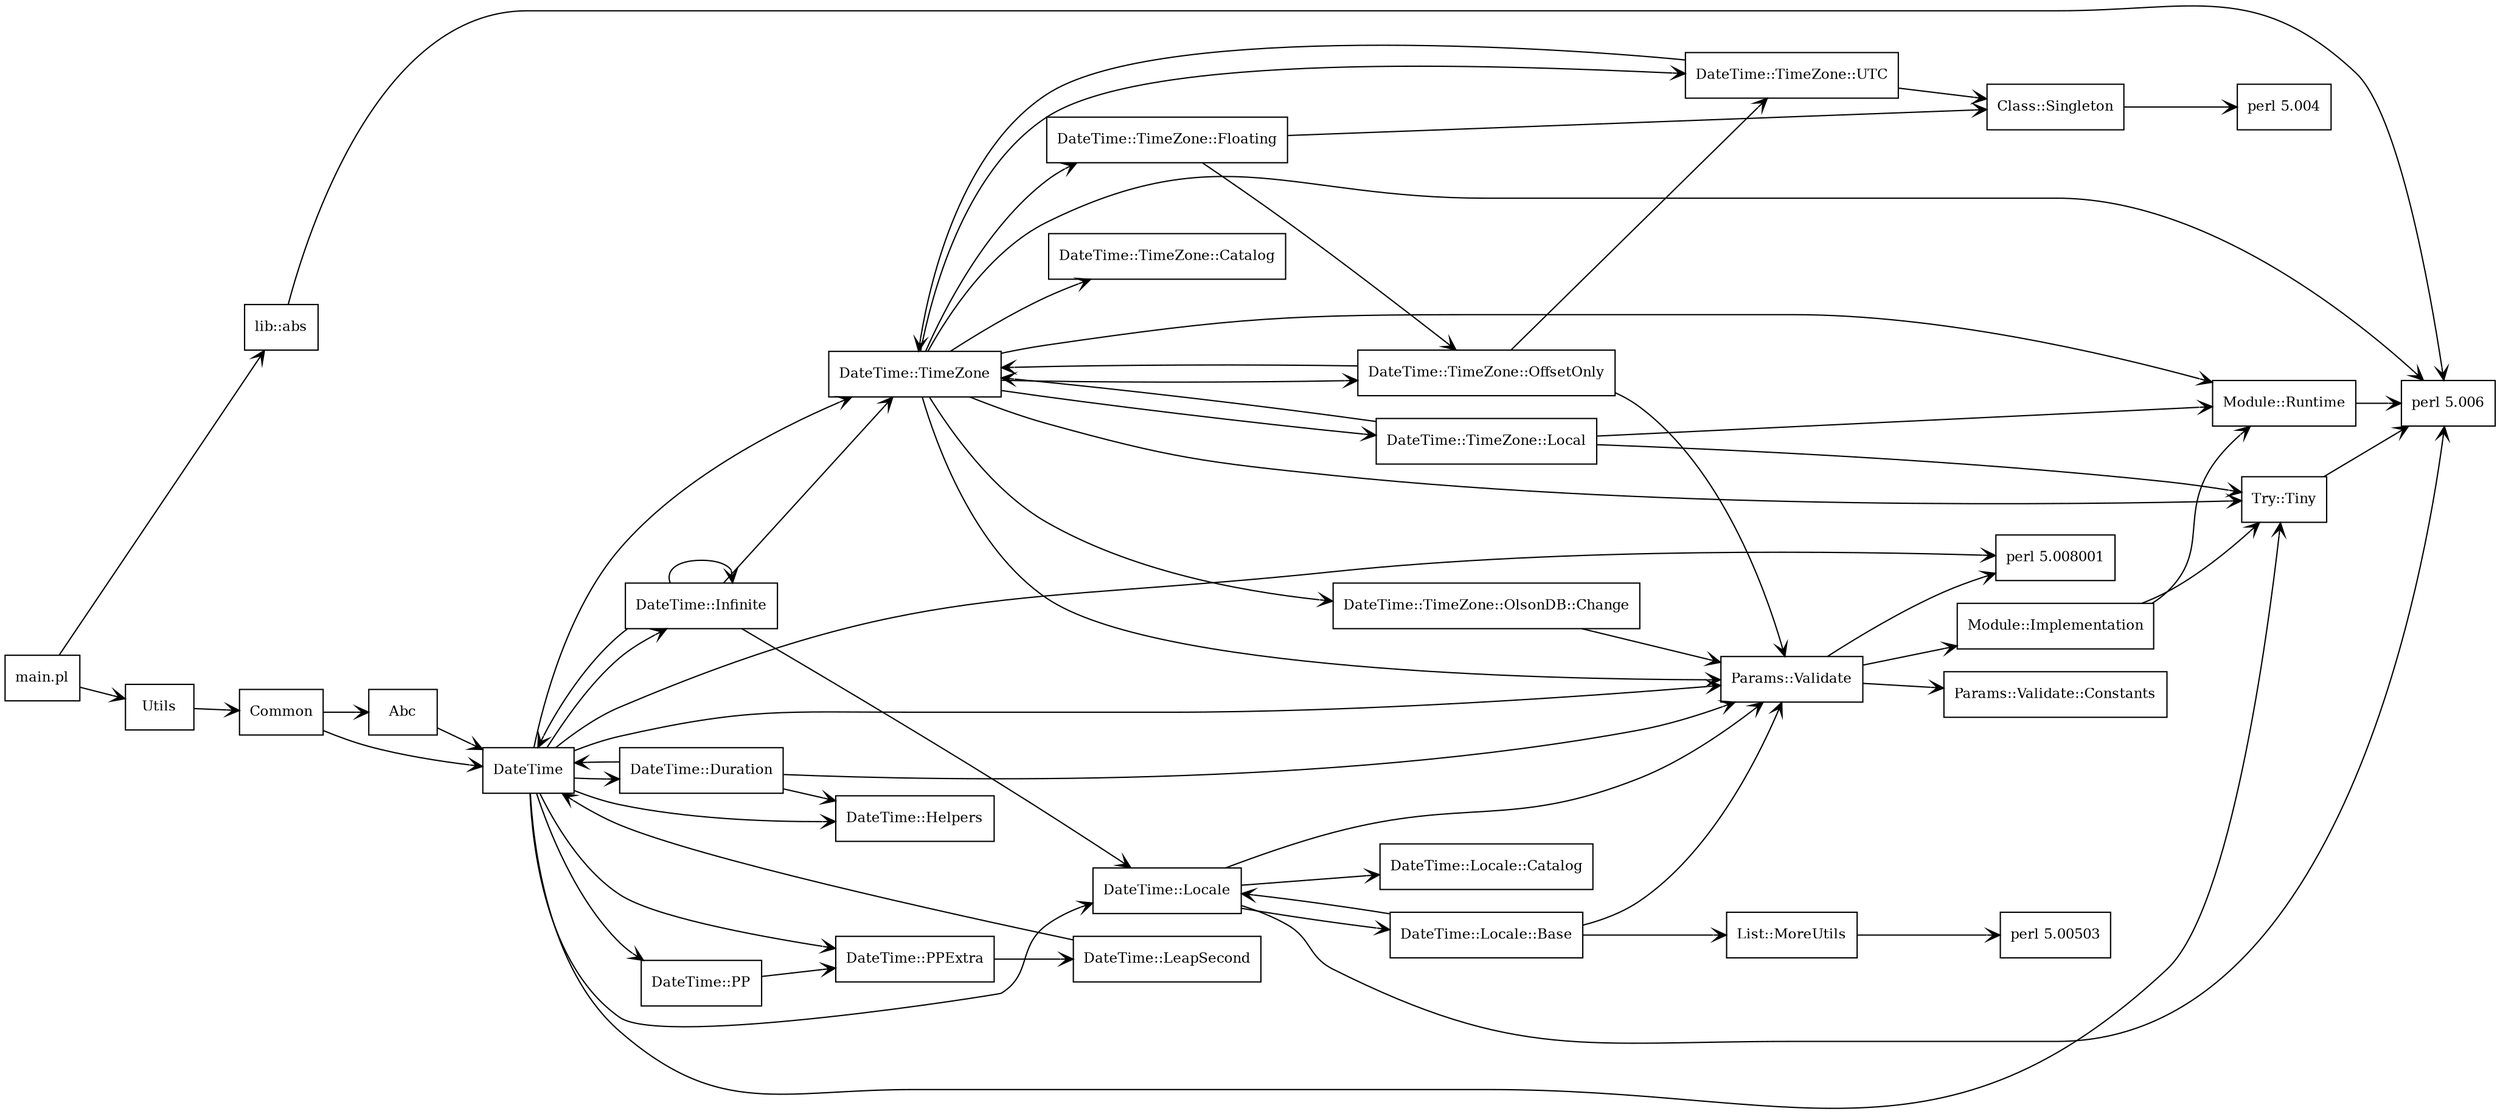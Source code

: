 digraph GRAPH_0 {

  // Generated by Graph::Easy 0.75 at Wed Jun 24 12:15:15 2015

  edge [ arrowhead=open ];
  graph [ rankdir=LR ];
  node [
    fillcolor=white,
    fontsize=11,
    shape=box,
    style=filled ];

  "main.pl" -> Utils [ color="#000000" ]
  "main.pl" -> "lib::abs" [ color="#000000" ]
  "lib::abs" -> "perl 5.006" [ color="#000000" ]
  Utils -> Common [ color="#000000" ]
  Common -> DateTime [ color="#000000" ]
  Common -> Abc [ color="#000000" ]
  Abc -> DateTime [ color="#000000" ]
  DateTime -> "DateTime::Infinite" [ color="#000000" ]
  DateTime -> "perl 5.008001" [ color="#000000" ]
  DateTime -> "Params::Validate" [ color="#000000" ]
  DateTime -> "Try::Tiny" [ color="#000000" ]
  DateTime -> "DateTime::Locale" [ color="#000000" ]
  DateTime -> "DateTime::PP" [ color="#000000" ]
  DateTime -> "DateTime::TimeZone" [ color="#000000" ]
  DateTime -> "DateTime::Duration" [ color="#000000" ]
  DateTime -> "DateTime::Helpers" [ color="#000000" ]
  DateTime -> "DateTime::PPExtra" [ color="#000000" ]
  "DateTime::PPExtra" -> "DateTime::LeapSecond" [ color="#000000" ]
  "DateTime::Duration" -> "Params::Validate" [ color="#000000" ]
  "DateTime::Duration" -> "DateTime::Helpers" [ color="#000000" ]
  "DateTime::Duration" -> DateTime [ color="#000000" ]
  "DateTime::TimeZone" -> "perl 5.006" [ color="#000000" ]
  "DateTime::TimeZone" -> "DateTime::TimeZone::OlsonDB::Change" [ color="#000000" ]
  "DateTime::TimeZone" -> "Module::Runtime" [ color="#000000" ]
  "DateTime::TimeZone" -> "DateTime::TimeZone::Catalog" [ color="#000000" ]
  "DateTime::TimeZone" -> "DateTime::TimeZone::OffsetOnly" [ color="#000000" ]
  "DateTime::TimeZone" -> "DateTime::TimeZone::UTC" [ color="#000000" ]
  "DateTime::TimeZone" -> "DateTime::TimeZone::Floating" [ color="#000000" ]
  "DateTime::TimeZone" -> "DateTime::TimeZone::Local" [ color="#000000" ]
  "DateTime::TimeZone" -> "Params::Validate" [ color="#000000" ]
  "DateTime::TimeZone" -> "Try::Tiny" [ color="#000000" ]
  "DateTime::PP" -> "DateTime::PPExtra" [ color="#000000" ]
  "DateTime::Locale" -> "DateTime::Locale::Base" [ color="#000000" ]
  "DateTime::Locale" -> "perl 5.006" [ color="#000000" ]
  "DateTime::Locale" -> "DateTime::Locale::Catalog" [ color="#000000" ]
  "DateTime::Locale" -> "Params::Validate" [ color="#000000" ]
  "Try::Tiny" -> "perl 5.006" [ color="#000000" ]
  "Params::Validate" -> "Params::Validate::Constants" [ color="#000000" ]
  "Params::Validate" -> "Module::Implementation" [ color="#000000" ]
  "Params::Validate" -> "perl 5.008001" [ color="#000000" ]
  "DateTime::Infinite" -> "DateTime::Infinite" [ color="#000000" ]
  "DateTime::Infinite" -> "DateTime::Locale" [ color="#000000" ]
  "DateTime::Infinite" -> "DateTime::TimeZone" [ color="#000000" ]
  "DateTime::Infinite" -> DateTime [ color="#000000" ]
  "DateTime::LeapSecond" -> DateTime [ color="#000000" ]
  "DateTime::TimeZone::Local" -> "Module::Runtime" [ color="#000000" ]
  "DateTime::TimeZone::Local" -> "Try::Tiny" [ color="#000000" ]
  "DateTime::TimeZone::Local" -> "DateTime::TimeZone" [ color="#000000" ]
  "DateTime::TimeZone::Floating" -> "Class::Singleton" [ color="#000000" ]
  "DateTime::TimeZone::Floating" -> "DateTime::TimeZone::OffsetOnly" [ color="#000000" ]
  "DateTime::TimeZone::UTC" -> "Class::Singleton" [ color="#000000" ]
  "DateTime::TimeZone::UTC" -> "DateTime::TimeZone" [ color="#000000" ]
  "DateTime::TimeZone::OffsetOnly" -> "DateTime::TimeZone::UTC" [ color="#000000" ]
  "DateTime::TimeZone::OffsetOnly" -> "Params::Validate" [ color="#000000" ]
  "DateTime::TimeZone::OffsetOnly" -> "DateTime::TimeZone" [ color="#000000" ]
  "Module::Runtime" -> "perl 5.006" [ color="#000000" ]
  "DateTime::TimeZone::OlsonDB::Change" -> "Params::Validate" [ color="#000000" ]
  "DateTime::Locale::Base" -> "List::MoreUtils" [ color="#000000" ]
  "DateTime::Locale::Base" -> "Params::Validate" [ color="#000000" ]
  "DateTime::Locale::Base" -> "DateTime::Locale" [ color="#000000" ]
  "Module::Implementation" -> "Module::Runtime" [ color="#000000" ]
  "Module::Implementation" -> "Try::Tiny" [ color="#000000" ]
  "Class::Singleton" -> "perl 5.004" [ color="#000000" ]
  "List::MoreUtils" -> "perl 5.00503" [ color="#000000" ]

}
